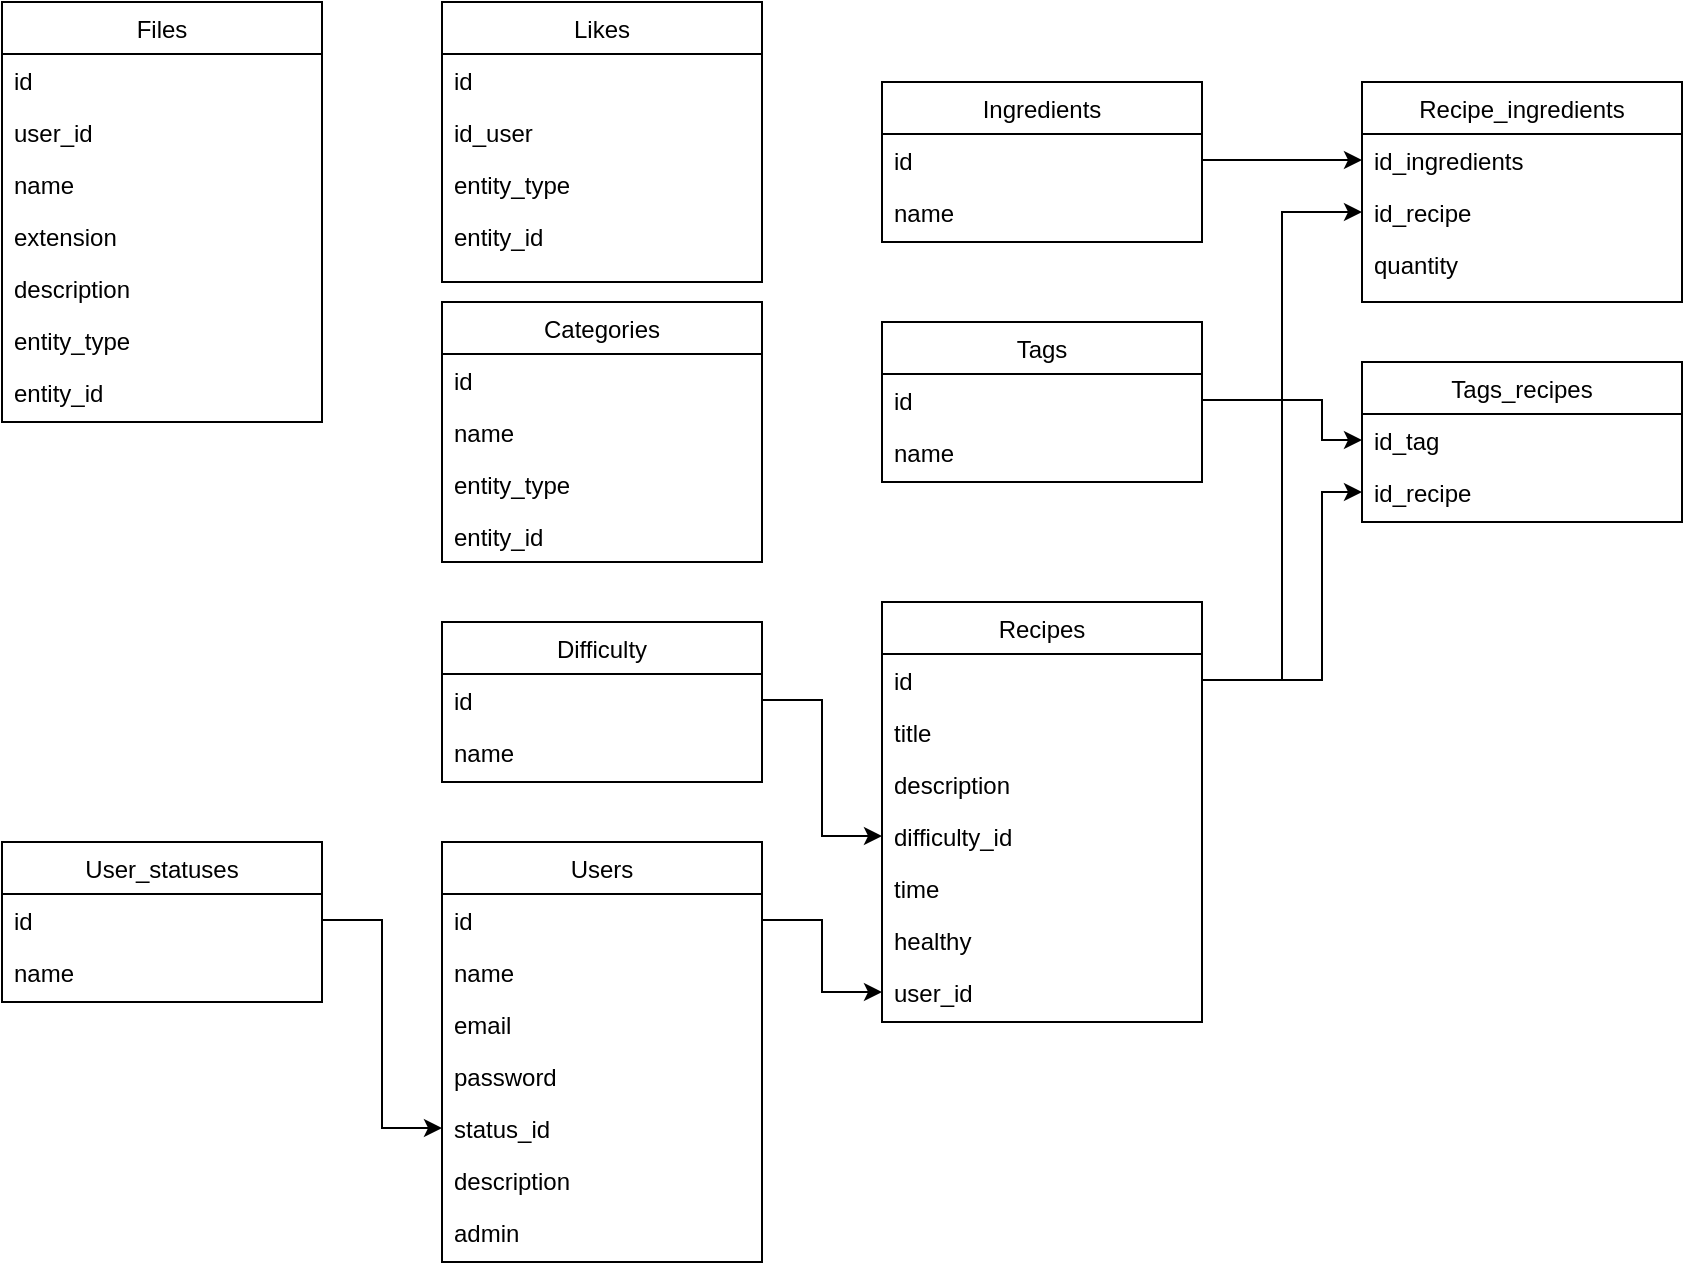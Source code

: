<mxfile version="14.4.8" type="device"><diagram id="C5RBs43oDa-KdzZeNtuy" name="Page-1"><mxGraphModel dx="1020" dy="780" grid="1" gridSize="10" guides="1" tooltips="1" connect="1" arrows="1" fold="1" page="1" pageScale="1" pageWidth="827" pageHeight="1169" math="0" shadow="0"><root><mxCell id="WIyWlLk6GJQsqaUBKTNV-0"/><mxCell id="WIyWlLk6GJQsqaUBKTNV-1" parent="WIyWlLk6GJQsqaUBKTNV-0"/><mxCell id="zkfFHV4jXpPFQw0GAbJ--17" value="Users" style="swimlane;fontStyle=0;align=center;verticalAlign=top;childLayout=stackLayout;horizontal=1;startSize=26;horizontalStack=0;resizeParent=1;resizeLast=0;collapsible=1;marginBottom=0;rounded=0;shadow=0;strokeWidth=1;" parent="WIyWlLk6GJQsqaUBKTNV-1" vertex="1"><mxGeometry x="260" y="440" width="160" height="210" as="geometry"><mxRectangle x="550" y="140" width="160" height="26" as="alternateBounds"/></mxGeometry></mxCell><mxCell id="zkfFHV4jXpPFQw0GAbJ--18" value="id" style="text;align=left;verticalAlign=top;spacingLeft=4;spacingRight=4;overflow=hidden;rotatable=0;points=[[0,0.5],[1,0.5]];portConstraint=eastwest;" parent="zkfFHV4jXpPFQw0GAbJ--17" vertex="1"><mxGeometry y="26" width="160" height="26" as="geometry"/></mxCell><mxCell id="zkfFHV4jXpPFQw0GAbJ--19" value="name" style="text;align=left;verticalAlign=top;spacingLeft=4;spacingRight=4;overflow=hidden;rotatable=0;points=[[0,0.5],[1,0.5]];portConstraint=eastwest;rounded=0;shadow=0;html=0;" parent="zkfFHV4jXpPFQw0GAbJ--17" vertex="1"><mxGeometry y="52" width="160" height="26" as="geometry"/></mxCell><mxCell id="zkfFHV4jXpPFQw0GAbJ--22" value="email" style="text;align=left;verticalAlign=top;spacingLeft=4;spacingRight=4;overflow=hidden;rotatable=0;points=[[0,0.5],[1,0.5]];portConstraint=eastwest;rounded=0;shadow=0;html=0;" parent="zkfFHV4jXpPFQw0GAbJ--17" vertex="1"><mxGeometry y="78" width="160" height="26" as="geometry"/></mxCell><mxCell id="zkfFHV4jXpPFQw0GAbJ--20" value="password" style="text;align=left;verticalAlign=top;spacingLeft=4;spacingRight=4;overflow=hidden;rotatable=0;points=[[0,0.5],[1,0.5]];portConstraint=eastwest;rounded=0;shadow=0;html=0;" parent="zkfFHV4jXpPFQw0GAbJ--17" vertex="1"><mxGeometry y="104" width="160" height="26" as="geometry"/></mxCell><mxCell id="zkfFHV4jXpPFQw0GAbJ--21" value="status_id" style="text;align=left;verticalAlign=top;spacingLeft=4;spacingRight=4;overflow=hidden;rotatable=0;points=[[0,0.5],[1,0.5]];portConstraint=eastwest;rounded=0;shadow=0;html=0;" parent="zkfFHV4jXpPFQw0GAbJ--17" vertex="1"><mxGeometry y="130" width="160" height="26" as="geometry"/></mxCell><mxCell id="bE_MVnzOpk5Wz0I33J0t-0" value="description" style="text;align=left;verticalAlign=top;spacingLeft=4;spacingRight=4;overflow=hidden;rotatable=0;points=[[0,0.5],[1,0.5]];portConstraint=eastwest;rounded=0;shadow=0;html=0;" parent="zkfFHV4jXpPFQw0GAbJ--17" vertex="1"><mxGeometry y="156" width="160" height="26" as="geometry"/></mxCell><mxCell id="z3Dyw3tkDknra_cjFT5Q-6" value="admin" style="text;align=left;verticalAlign=top;spacingLeft=4;spacingRight=4;overflow=hidden;rotatable=0;points=[[0,0.5],[1,0.5]];portConstraint=eastwest;rounded=0;shadow=0;html=0;" parent="zkfFHV4jXpPFQw0GAbJ--17" vertex="1"><mxGeometry y="182" width="160" height="26" as="geometry"/></mxCell><mxCell id="bE_MVnzOpk5Wz0I33J0t-1" value="User_statuses" style="swimlane;fontStyle=0;align=center;verticalAlign=top;childLayout=stackLayout;horizontal=1;startSize=26;horizontalStack=0;resizeParent=1;resizeLast=0;collapsible=1;marginBottom=0;rounded=0;shadow=0;strokeWidth=1;" parent="WIyWlLk6GJQsqaUBKTNV-1" vertex="1"><mxGeometry x="40" y="440" width="160" height="80" as="geometry"><mxRectangle x="550" y="140" width="160" height="26" as="alternateBounds"/></mxGeometry></mxCell><mxCell id="bE_MVnzOpk5Wz0I33J0t-2" value="id" style="text;align=left;verticalAlign=top;spacingLeft=4;spacingRight=4;overflow=hidden;rotatable=0;points=[[0,0.5],[1,0.5]];portConstraint=eastwest;" parent="bE_MVnzOpk5Wz0I33J0t-1" vertex="1"><mxGeometry y="26" width="160" height="26" as="geometry"/></mxCell><mxCell id="bE_MVnzOpk5Wz0I33J0t-3" value="name" style="text;align=left;verticalAlign=top;spacingLeft=4;spacingRight=4;overflow=hidden;rotatable=0;points=[[0,0.5],[1,0.5]];portConstraint=eastwest;rounded=0;shadow=0;html=0;" parent="bE_MVnzOpk5Wz0I33J0t-1" vertex="1"><mxGeometry y="52" width="160" height="26" as="geometry"/></mxCell><mxCell id="bE_MVnzOpk5Wz0I33J0t-8" style="edgeStyle=orthogonalEdgeStyle;rounded=0;orthogonalLoop=1;jettySize=auto;html=1;exitX=1;exitY=0.5;exitDx=0;exitDy=0;entryX=0;entryY=0.5;entryDx=0;entryDy=0;" parent="WIyWlLk6GJQsqaUBKTNV-1" source="bE_MVnzOpk5Wz0I33J0t-2" target="zkfFHV4jXpPFQw0GAbJ--21" edge="1"><mxGeometry relative="1" as="geometry"/></mxCell><mxCell id="bE_MVnzOpk5Wz0I33J0t-9" value="Files" style="swimlane;fontStyle=0;align=center;verticalAlign=top;childLayout=stackLayout;horizontal=1;startSize=26;horizontalStack=0;resizeParent=1;resizeLast=0;collapsible=1;marginBottom=0;rounded=0;shadow=0;strokeWidth=1;" parent="WIyWlLk6GJQsqaUBKTNV-1" vertex="1"><mxGeometry x="40" y="20" width="160" height="210" as="geometry"><mxRectangle x="550" y="140" width="160" height="26" as="alternateBounds"/></mxGeometry></mxCell><mxCell id="bE_MVnzOpk5Wz0I33J0t-10" value="id" style="text;align=left;verticalAlign=top;spacingLeft=4;spacingRight=4;overflow=hidden;rotatable=0;points=[[0,0.5],[1,0.5]];portConstraint=eastwest;" parent="bE_MVnzOpk5Wz0I33J0t-9" vertex="1"><mxGeometry y="26" width="160" height="26" as="geometry"/></mxCell><mxCell id="bE_MVnzOpk5Wz0I33J0t-11" value="user_id" style="text;align=left;verticalAlign=top;spacingLeft=4;spacingRight=4;overflow=hidden;rotatable=0;points=[[0,0.5],[1,0.5]];portConstraint=eastwest;rounded=0;shadow=0;html=0;" parent="bE_MVnzOpk5Wz0I33J0t-9" vertex="1"><mxGeometry y="52" width="160" height="26" as="geometry"/></mxCell><mxCell id="bE_MVnzOpk5Wz0I33J0t-12" value="name" style="text;align=left;verticalAlign=top;spacingLeft=4;spacingRight=4;overflow=hidden;rotatable=0;points=[[0,0.5],[1,0.5]];portConstraint=eastwest;rounded=0;shadow=0;html=0;" parent="bE_MVnzOpk5Wz0I33J0t-9" vertex="1"><mxGeometry y="78" width="160" height="26" as="geometry"/></mxCell><mxCell id="bE_MVnzOpk5Wz0I33J0t-13" value="extension" style="text;align=left;verticalAlign=top;spacingLeft=4;spacingRight=4;overflow=hidden;rotatable=0;points=[[0,0.5],[1,0.5]];portConstraint=eastwest;rounded=0;shadow=0;html=0;" parent="bE_MVnzOpk5Wz0I33J0t-9" vertex="1"><mxGeometry y="104" width="160" height="26" as="geometry"/></mxCell><mxCell id="bE_MVnzOpk5Wz0I33J0t-14" value="description" style="text;align=left;verticalAlign=top;spacingLeft=4;spacingRight=4;overflow=hidden;rotatable=0;points=[[0,0.5],[1,0.5]];portConstraint=eastwest;rounded=0;shadow=0;html=0;" parent="bE_MVnzOpk5Wz0I33J0t-9" vertex="1"><mxGeometry y="130" width="160" height="26" as="geometry"/></mxCell><mxCell id="bE_MVnzOpk5Wz0I33J0t-15" value="entity_type" style="text;align=left;verticalAlign=top;spacingLeft=4;spacingRight=4;overflow=hidden;rotatable=0;points=[[0,0.5],[1,0.5]];portConstraint=eastwest;rounded=0;shadow=0;html=0;" parent="bE_MVnzOpk5Wz0I33J0t-9" vertex="1"><mxGeometry y="156" width="160" height="26" as="geometry"/></mxCell><mxCell id="bE_MVnzOpk5Wz0I33J0t-16" value="entity_id" style="text;align=left;verticalAlign=top;spacingLeft=4;spacingRight=4;overflow=hidden;rotatable=0;points=[[0,0.5],[1,0.5]];portConstraint=eastwest;rounded=0;shadow=0;html=0;" parent="bE_MVnzOpk5Wz0I33J0t-9" vertex="1"><mxGeometry y="182" width="160" height="26" as="geometry"/></mxCell><mxCell id="bE_MVnzOpk5Wz0I33J0t-17" value="Likes" style="swimlane;fontStyle=0;align=center;verticalAlign=top;childLayout=stackLayout;horizontal=1;startSize=26;horizontalStack=0;resizeParent=1;resizeLast=0;collapsible=1;marginBottom=0;rounded=0;shadow=0;strokeWidth=1;" parent="WIyWlLk6GJQsqaUBKTNV-1" vertex="1"><mxGeometry x="260" y="20" width="160" height="140" as="geometry"><mxRectangle x="550" y="140" width="160" height="26" as="alternateBounds"/></mxGeometry></mxCell><mxCell id="z3Dyw3tkDknra_cjFT5Q-7" value="id" style="text;align=left;verticalAlign=top;spacingLeft=4;spacingRight=4;overflow=hidden;rotatable=0;points=[[0,0.5],[1,0.5]];portConstraint=eastwest;rounded=0;shadow=0;html=0;" parent="bE_MVnzOpk5Wz0I33J0t-17" vertex="1"><mxGeometry y="26" width="160" height="26" as="geometry"/></mxCell><mxCell id="bE_MVnzOpk5Wz0I33J0t-19" value="id_user" style="text;align=left;verticalAlign=top;spacingLeft=4;spacingRight=4;overflow=hidden;rotatable=0;points=[[0,0.5],[1,0.5]];portConstraint=eastwest;rounded=0;shadow=0;html=0;" parent="bE_MVnzOpk5Wz0I33J0t-17" vertex="1"><mxGeometry y="52" width="160" height="26" as="geometry"/></mxCell><mxCell id="bE_MVnzOpk5Wz0I33J0t-20" value="entity_type" style="text;align=left;verticalAlign=top;spacingLeft=4;spacingRight=4;overflow=hidden;rotatable=0;points=[[0,0.5],[1,0.5]];portConstraint=eastwest;rounded=0;shadow=0;html=0;" parent="bE_MVnzOpk5Wz0I33J0t-17" vertex="1"><mxGeometry y="78" width="160" height="26" as="geometry"/></mxCell><mxCell id="bE_MVnzOpk5Wz0I33J0t-21" value="entity_id" style="text;align=left;verticalAlign=top;spacingLeft=4;spacingRight=4;overflow=hidden;rotatable=0;points=[[0,0.5],[1,0.5]];portConstraint=eastwest;rounded=0;shadow=0;html=0;" parent="bE_MVnzOpk5Wz0I33J0t-17" vertex="1"><mxGeometry y="104" width="160" height="26" as="geometry"/></mxCell><mxCell id="bE_MVnzOpk5Wz0I33J0t-25" value="Tags" style="swimlane;fontStyle=0;align=center;verticalAlign=top;childLayout=stackLayout;horizontal=1;startSize=26;horizontalStack=0;resizeParent=1;resizeLast=0;collapsible=1;marginBottom=0;rounded=0;shadow=0;strokeWidth=1;" parent="WIyWlLk6GJQsqaUBKTNV-1" vertex="1"><mxGeometry x="480" y="180" width="160" height="80" as="geometry"><mxRectangle x="550" y="140" width="160" height="26" as="alternateBounds"/></mxGeometry></mxCell><mxCell id="bE_MVnzOpk5Wz0I33J0t-26" value="id" style="text;align=left;verticalAlign=top;spacingLeft=4;spacingRight=4;overflow=hidden;rotatable=0;points=[[0,0.5],[1,0.5]];portConstraint=eastwest;" parent="bE_MVnzOpk5Wz0I33J0t-25" vertex="1"><mxGeometry y="26" width="160" height="26" as="geometry"/></mxCell><mxCell id="bE_MVnzOpk5Wz0I33J0t-27" value="name" style="text;align=left;verticalAlign=top;spacingLeft=4;spacingRight=4;overflow=hidden;rotatable=0;points=[[0,0.5],[1,0.5]];portConstraint=eastwest;rounded=0;shadow=0;html=0;" parent="bE_MVnzOpk5Wz0I33J0t-25" vertex="1"><mxGeometry y="52" width="160" height="26" as="geometry"/></mxCell><mxCell id="bE_MVnzOpk5Wz0I33J0t-28" value="Recipes" style="swimlane;fontStyle=0;align=center;verticalAlign=top;childLayout=stackLayout;horizontal=1;startSize=26;horizontalStack=0;resizeParent=1;resizeLast=0;collapsible=1;marginBottom=0;rounded=0;shadow=0;strokeWidth=1;" parent="WIyWlLk6GJQsqaUBKTNV-1" vertex="1"><mxGeometry x="480" y="320" width="160" height="210" as="geometry"><mxRectangle x="550" y="140" width="160" height="26" as="alternateBounds"/></mxGeometry></mxCell><mxCell id="bE_MVnzOpk5Wz0I33J0t-29" value="id" style="text;align=left;verticalAlign=top;spacingLeft=4;spacingRight=4;overflow=hidden;rotatable=0;points=[[0,0.5],[1,0.5]];portConstraint=eastwest;" parent="bE_MVnzOpk5Wz0I33J0t-28" vertex="1"><mxGeometry y="26" width="160" height="26" as="geometry"/></mxCell><mxCell id="bE_MVnzOpk5Wz0I33J0t-30" value="title" style="text;align=left;verticalAlign=top;spacingLeft=4;spacingRight=4;overflow=hidden;rotatable=0;points=[[0,0.5],[1,0.5]];portConstraint=eastwest;rounded=0;shadow=0;html=0;" parent="bE_MVnzOpk5Wz0I33J0t-28" vertex="1"><mxGeometry y="52" width="160" height="26" as="geometry"/></mxCell><mxCell id="bE_MVnzOpk5Wz0I33J0t-31" value="description" style="text;align=left;verticalAlign=top;spacingLeft=4;spacingRight=4;overflow=hidden;rotatable=0;points=[[0,0.5],[1,0.5]];portConstraint=eastwest;rounded=0;shadow=0;html=0;" parent="bE_MVnzOpk5Wz0I33J0t-28" vertex="1"><mxGeometry y="78" width="160" height="26" as="geometry"/></mxCell><mxCell id="bE_MVnzOpk5Wz0I33J0t-32" value="difficulty_id" style="text;align=left;verticalAlign=top;spacingLeft=4;spacingRight=4;overflow=hidden;rotatable=0;points=[[0,0.5],[1,0.5]];portConstraint=eastwest;rounded=0;shadow=0;html=0;" parent="bE_MVnzOpk5Wz0I33J0t-28" vertex="1"><mxGeometry y="104" width="160" height="26" as="geometry"/></mxCell><mxCell id="bE_MVnzOpk5Wz0I33J0t-33" value="time" style="text;align=left;verticalAlign=top;spacingLeft=4;spacingRight=4;overflow=hidden;rotatable=0;points=[[0,0.5],[1,0.5]];portConstraint=eastwest;rounded=0;shadow=0;html=0;" parent="bE_MVnzOpk5Wz0I33J0t-28" vertex="1"><mxGeometry y="130" width="160" height="26" as="geometry"/></mxCell><mxCell id="bE_MVnzOpk5Wz0I33J0t-34" value="healthy" style="text;align=left;verticalAlign=top;spacingLeft=4;spacingRight=4;overflow=hidden;rotatable=0;points=[[0,0.5],[1,0.5]];portConstraint=eastwest;rounded=0;shadow=0;html=0;" parent="bE_MVnzOpk5Wz0I33J0t-28" vertex="1"><mxGeometry y="156" width="160" height="26" as="geometry"/></mxCell><mxCell id="bE_MVnzOpk5Wz0I33J0t-35" value="user_id" style="text;align=left;verticalAlign=top;spacingLeft=4;spacingRight=4;overflow=hidden;rotatable=0;points=[[0,0.5],[1,0.5]];portConstraint=eastwest;rounded=0;shadow=0;html=0;" parent="bE_MVnzOpk5Wz0I33J0t-28" vertex="1"><mxGeometry y="182" width="160" height="26" as="geometry"/></mxCell><mxCell id="bE_MVnzOpk5Wz0I33J0t-38" value="Categories" style="swimlane;fontStyle=0;align=center;verticalAlign=top;childLayout=stackLayout;horizontal=1;startSize=26;horizontalStack=0;resizeParent=1;resizeLast=0;collapsible=1;marginBottom=0;rounded=0;shadow=0;strokeWidth=1;" parent="WIyWlLk6GJQsqaUBKTNV-1" vertex="1"><mxGeometry x="260" y="170" width="160" height="130" as="geometry"><mxRectangle x="550" y="140" width="160" height="26" as="alternateBounds"/></mxGeometry></mxCell><mxCell id="bE_MVnzOpk5Wz0I33J0t-39" value="id" style="text;align=left;verticalAlign=top;spacingLeft=4;spacingRight=4;overflow=hidden;rotatable=0;points=[[0,0.5],[1,0.5]];portConstraint=eastwest;" parent="bE_MVnzOpk5Wz0I33J0t-38" vertex="1"><mxGeometry y="26" width="160" height="26" as="geometry"/></mxCell><mxCell id="bE_MVnzOpk5Wz0I33J0t-40" value="name" style="text;align=left;verticalAlign=top;spacingLeft=4;spacingRight=4;overflow=hidden;rotatable=0;points=[[0,0.5],[1,0.5]];portConstraint=eastwest;rounded=0;shadow=0;html=0;" parent="bE_MVnzOpk5Wz0I33J0t-38" vertex="1"><mxGeometry y="52" width="160" height="26" as="geometry"/></mxCell><mxCell id="bE_MVnzOpk5Wz0I33J0t-66" value="entity_type" style="text;align=left;verticalAlign=top;spacingLeft=4;spacingRight=4;overflow=hidden;rotatable=0;points=[[0,0.5],[1,0.5]];portConstraint=eastwest;rounded=0;shadow=0;html=0;" parent="bE_MVnzOpk5Wz0I33J0t-38" vertex="1"><mxGeometry y="78" width="160" height="26" as="geometry"/></mxCell><mxCell id="bE_MVnzOpk5Wz0I33J0t-67" value="entity_id" style="text;align=left;verticalAlign=top;spacingLeft=4;spacingRight=4;overflow=hidden;rotatable=0;points=[[0,0.5],[1,0.5]];portConstraint=eastwest;rounded=0;shadow=0;html=0;" parent="bE_MVnzOpk5Wz0I33J0t-38" vertex="1"><mxGeometry y="104" width="160" height="26" as="geometry"/></mxCell><mxCell id="bE_MVnzOpk5Wz0I33J0t-42" value="Tags_recipes" style="swimlane;fontStyle=0;align=center;verticalAlign=top;childLayout=stackLayout;horizontal=1;startSize=26;horizontalStack=0;resizeParent=1;resizeLast=0;collapsible=1;marginBottom=0;rounded=0;shadow=0;strokeWidth=1;" parent="WIyWlLk6GJQsqaUBKTNV-1" vertex="1"><mxGeometry x="720" y="200" width="160" height="80" as="geometry"><mxRectangle x="550" y="140" width="160" height="26" as="alternateBounds"/></mxGeometry></mxCell><mxCell id="bE_MVnzOpk5Wz0I33J0t-43" value="id_tag" style="text;align=left;verticalAlign=top;spacingLeft=4;spacingRight=4;overflow=hidden;rotatable=0;points=[[0,0.5],[1,0.5]];portConstraint=eastwest;" parent="bE_MVnzOpk5Wz0I33J0t-42" vertex="1"><mxGeometry y="26" width="160" height="26" as="geometry"/></mxCell><mxCell id="bE_MVnzOpk5Wz0I33J0t-44" value="id_recipe" style="text;align=left;verticalAlign=top;spacingLeft=4;spacingRight=4;overflow=hidden;rotatable=0;points=[[0,0.5],[1,0.5]];portConstraint=eastwest;rounded=0;shadow=0;html=0;" parent="bE_MVnzOpk5Wz0I33J0t-42" vertex="1"><mxGeometry y="52" width="160" height="26" as="geometry"/></mxCell><mxCell id="bE_MVnzOpk5Wz0I33J0t-50" value="Ingredients" style="swimlane;fontStyle=0;align=center;verticalAlign=top;childLayout=stackLayout;horizontal=1;startSize=26;horizontalStack=0;resizeParent=1;resizeLast=0;collapsible=1;marginBottom=0;rounded=0;shadow=0;strokeWidth=1;" parent="WIyWlLk6GJQsqaUBKTNV-1" vertex="1"><mxGeometry x="480" y="60" width="160" height="80" as="geometry"><mxRectangle x="550" y="140" width="160" height="26" as="alternateBounds"/></mxGeometry></mxCell><mxCell id="bE_MVnzOpk5Wz0I33J0t-51" value="id" style="text;align=left;verticalAlign=top;spacingLeft=4;spacingRight=4;overflow=hidden;rotatable=0;points=[[0,0.5],[1,0.5]];portConstraint=eastwest;" parent="bE_MVnzOpk5Wz0I33J0t-50" vertex="1"><mxGeometry y="26" width="160" height="26" as="geometry"/></mxCell><mxCell id="bE_MVnzOpk5Wz0I33J0t-52" value="name" style="text;align=left;verticalAlign=top;spacingLeft=4;spacingRight=4;overflow=hidden;rotatable=0;points=[[0,0.5],[1,0.5]];portConstraint=eastwest;rounded=0;shadow=0;html=0;" parent="bE_MVnzOpk5Wz0I33J0t-50" vertex="1"><mxGeometry y="52" width="160" height="26" as="geometry"/></mxCell><mxCell id="bE_MVnzOpk5Wz0I33J0t-53" value="Recipe_ingredients" style="swimlane;fontStyle=0;align=center;verticalAlign=top;childLayout=stackLayout;horizontal=1;startSize=26;horizontalStack=0;resizeParent=1;resizeLast=0;collapsible=1;marginBottom=0;rounded=0;shadow=0;strokeWidth=1;" parent="WIyWlLk6GJQsqaUBKTNV-1" vertex="1"><mxGeometry x="720" y="60" width="160" height="110" as="geometry"><mxRectangle x="550" y="140" width="160" height="26" as="alternateBounds"/></mxGeometry></mxCell><mxCell id="bE_MVnzOpk5Wz0I33J0t-54" value="id_ingredients" style="text;align=left;verticalAlign=top;spacingLeft=4;spacingRight=4;overflow=hidden;rotatable=0;points=[[0,0.5],[1,0.5]];portConstraint=eastwest;" parent="bE_MVnzOpk5Wz0I33J0t-53" vertex="1"><mxGeometry y="26" width="160" height="26" as="geometry"/></mxCell><mxCell id="bE_MVnzOpk5Wz0I33J0t-55" value="id_recipe" style="text;align=left;verticalAlign=top;spacingLeft=4;spacingRight=4;overflow=hidden;rotatable=0;points=[[0,0.5],[1,0.5]];portConstraint=eastwest;rounded=0;shadow=0;html=0;" parent="bE_MVnzOpk5Wz0I33J0t-53" vertex="1"><mxGeometry y="52" width="160" height="26" as="geometry"/></mxCell><mxCell id="bE_MVnzOpk5Wz0I33J0t-56" value="quantity" style="text;align=left;verticalAlign=top;spacingLeft=4;spacingRight=4;overflow=hidden;rotatable=0;points=[[0,0.5],[1,0.5]];portConstraint=eastwest;rounded=0;shadow=0;html=0;" parent="bE_MVnzOpk5Wz0I33J0t-53" vertex="1"><mxGeometry y="78" width="160" height="26" as="geometry"/></mxCell><mxCell id="bE_MVnzOpk5Wz0I33J0t-57" style="edgeStyle=orthogonalEdgeStyle;rounded=0;orthogonalLoop=1;jettySize=auto;html=1;exitX=1;exitY=0.5;exitDx=0;exitDy=0;entryX=0;entryY=0.5;entryDx=0;entryDy=0;" parent="WIyWlLk6GJQsqaUBKTNV-1" source="bE_MVnzOpk5Wz0I33J0t-51" target="bE_MVnzOpk5Wz0I33J0t-54" edge="1"><mxGeometry relative="1" as="geometry"/></mxCell><mxCell id="bE_MVnzOpk5Wz0I33J0t-63" style="edgeStyle=orthogonalEdgeStyle;rounded=0;orthogonalLoop=1;jettySize=auto;html=1;exitX=1;exitY=0.5;exitDx=0;exitDy=0;entryX=0;entryY=0.5;entryDx=0;entryDy=0;" parent="WIyWlLk6GJQsqaUBKTNV-1" source="bE_MVnzOpk5Wz0I33J0t-26" target="bE_MVnzOpk5Wz0I33J0t-43" edge="1"><mxGeometry relative="1" as="geometry"><Array as="points"><mxPoint x="700" y="219"/><mxPoint x="700" y="239"/></Array></mxGeometry></mxCell><mxCell id="bE_MVnzOpk5Wz0I33J0t-64" style="edgeStyle=orthogonalEdgeStyle;rounded=0;orthogonalLoop=1;jettySize=auto;html=1;exitX=1;exitY=0.5;exitDx=0;exitDy=0;entryX=0;entryY=0.5;entryDx=0;entryDy=0;" parent="WIyWlLk6GJQsqaUBKTNV-1" source="bE_MVnzOpk5Wz0I33J0t-29" target="bE_MVnzOpk5Wz0I33J0t-44" edge="1"><mxGeometry relative="1" as="geometry"><Array as="points"><mxPoint x="700" y="359"/><mxPoint x="700" y="265"/></Array></mxGeometry></mxCell><mxCell id="z3Dyw3tkDknra_cjFT5Q-0" style="edgeStyle=orthogonalEdgeStyle;rounded=0;orthogonalLoop=1;jettySize=auto;html=1;exitX=1;exitY=0.5;exitDx=0;exitDy=0;entryX=0;entryY=0.5;entryDx=0;entryDy=0;" parent="WIyWlLk6GJQsqaUBKTNV-1" source="bE_MVnzOpk5Wz0I33J0t-29" target="bE_MVnzOpk5Wz0I33J0t-55" edge="1"><mxGeometry relative="1" as="geometry"/></mxCell><mxCell id="z3Dyw3tkDknra_cjFT5Q-1" value="Difficulty" style="swimlane;fontStyle=0;align=center;verticalAlign=top;childLayout=stackLayout;horizontal=1;startSize=26;horizontalStack=0;resizeParent=1;resizeLast=0;collapsible=1;marginBottom=0;rounded=0;shadow=0;strokeWidth=1;" parent="WIyWlLk6GJQsqaUBKTNV-1" vertex="1"><mxGeometry x="260" y="330" width="160" height="80" as="geometry"><mxRectangle x="550" y="140" width="160" height="26" as="alternateBounds"/></mxGeometry></mxCell><mxCell id="z3Dyw3tkDknra_cjFT5Q-2" value="id" style="text;align=left;verticalAlign=top;spacingLeft=4;spacingRight=4;overflow=hidden;rotatable=0;points=[[0,0.5],[1,0.5]];portConstraint=eastwest;" parent="z3Dyw3tkDknra_cjFT5Q-1" vertex="1"><mxGeometry y="26" width="160" height="26" as="geometry"/></mxCell><mxCell id="z3Dyw3tkDknra_cjFT5Q-3" value="name" style="text;align=left;verticalAlign=top;spacingLeft=4;spacingRight=4;overflow=hidden;rotatable=0;points=[[0,0.5],[1,0.5]];portConstraint=eastwest;rounded=0;shadow=0;html=0;" parent="z3Dyw3tkDknra_cjFT5Q-1" vertex="1"><mxGeometry y="52" width="160" height="26" as="geometry"/></mxCell><mxCell id="z3Dyw3tkDknra_cjFT5Q-4" style="edgeStyle=orthogonalEdgeStyle;rounded=0;orthogonalLoop=1;jettySize=auto;html=1;exitX=1;exitY=0.5;exitDx=0;exitDy=0;entryX=0;entryY=0.5;entryDx=0;entryDy=0;" parent="WIyWlLk6GJQsqaUBKTNV-1" source="zkfFHV4jXpPFQw0GAbJ--18" target="bE_MVnzOpk5Wz0I33J0t-35" edge="1"><mxGeometry relative="1" as="geometry"/></mxCell><mxCell id="z3Dyw3tkDknra_cjFT5Q-5" style="edgeStyle=orthogonalEdgeStyle;rounded=0;orthogonalLoop=1;jettySize=auto;html=1;exitX=1;exitY=0.5;exitDx=0;exitDy=0;entryX=0;entryY=0.5;entryDx=0;entryDy=0;" parent="WIyWlLk6GJQsqaUBKTNV-1" source="z3Dyw3tkDknra_cjFT5Q-2" target="bE_MVnzOpk5Wz0I33J0t-32" edge="1"><mxGeometry relative="1" as="geometry"/></mxCell></root></mxGraphModel></diagram></mxfile>